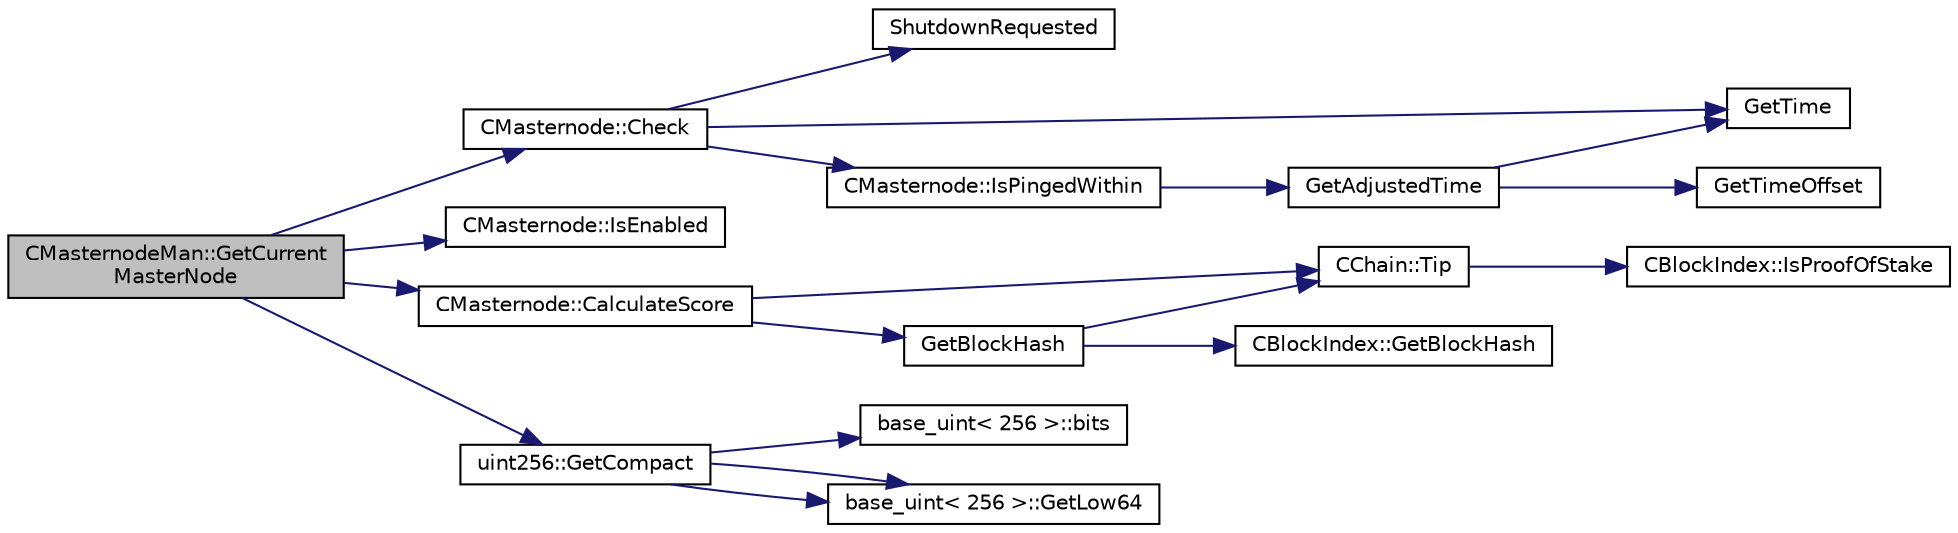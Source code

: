 digraph "CMasternodeMan::GetCurrentMasterNode"
{
  edge [fontname="Helvetica",fontsize="10",labelfontname="Helvetica",labelfontsize="10"];
  node [fontname="Helvetica",fontsize="10",shape=record];
  rankdir="LR";
  Node191 [label="CMasternodeMan::GetCurrent\lMasterNode",height=0.2,width=0.4,color="black", fillcolor="grey75", style="filled", fontcolor="black"];
  Node191 -> Node192 [color="midnightblue",fontsize="10",style="solid",fontname="Helvetica"];
  Node192 [label="CMasternode::Check",height=0.2,width=0.4,color="black", fillcolor="white", style="filled",URL="$class_c_masternode.html#aa5892c0b8ec6d2a05cbb081cb1e0aa3c"];
  Node192 -> Node193 [color="midnightblue",fontsize="10",style="solid",fontname="Helvetica"];
  Node193 [label="ShutdownRequested",height=0.2,width=0.4,color="black", fillcolor="white", style="filled",URL="$init_8cpp.html#a6f201ca9fe6b594f1985c12b4482ea5a"];
  Node192 -> Node194 [color="midnightblue",fontsize="10",style="solid",fontname="Helvetica"];
  Node194 [label="GetTime",height=0.2,width=0.4,color="black", fillcolor="white", style="filled",URL="$utiltime_8cpp.html#a46fac5fba8ba905b5f9acb364f5d8c6f",tooltip="For unit testing. "];
  Node192 -> Node195 [color="midnightblue",fontsize="10",style="solid",fontname="Helvetica"];
  Node195 [label="CMasternode::IsPingedWithin",height=0.2,width=0.4,color="black", fillcolor="white", style="filled",URL="$class_c_masternode.html#ab4d54c22f0e31b0d2ee111c6b11d7e72"];
  Node195 -> Node196 [color="midnightblue",fontsize="10",style="solid",fontname="Helvetica"];
  Node196 [label="GetAdjustedTime",height=0.2,width=0.4,color="black", fillcolor="white", style="filled",URL="$timedata_8cpp.html#a09f81b9c7650f898cf3cf305b87547e6"];
  Node196 -> Node194 [color="midnightblue",fontsize="10",style="solid",fontname="Helvetica"];
  Node196 -> Node197 [color="midnightblue",fontsize="10",style="solid",fontname="Helvetica"];
  Node197 [label="GetTimeOffset",height=0.2,width=0.4,color="black", fillcolor="white", style="filled",URL="$timedata_8cpp.html#a50ca5344c75631267633f15cfe5e983e",tooltip="\"Never go to sea with two chronometers; take one or three.\" Our three time sources are: ..."];
  Node191 -> Node198 [color="midnightblue",fontsize="10",style="solid",fontname="Helvetica"];
  Node198 [label="CMasternode::IsEnabled",height=0.2,width=0.4,color="black", fillcolor="white", style="filled",URL="$class_c_masternode.html#a08782379f6ba10e9087b39f0cef19bce"];
  Node191 -> Node199 [color="midnightblue",fontsize="10",style="solid",fontname="Helvetica"];
  Node199 [label="CMasternode::CalculateScore",height=0.2,width=0.4,color="black", fillcolor="white", style="filled",URL="$class_c_masternode.html#a5193b7bca7224b39c455ddd39f0846f3"];
  Node199 -> Node200 [color="midnightblue",fontsize="10",style="solid",fontname="Helvetica"];
  Node200 [label="CChain::Tip",height=0.2,width=0.4,color="black", fillcolor="white", style="filled",URL="$class_c_chain.html#a40ccefec14f8f3195c08c827af8cf412",tooltip="Returns the index entry for the tip of this chain, or NULL if none. "];
  Node200 -> Node201 [color="midnightblue",fontsize="10",style="solid",fontname="Helvetica"];
  Node201 [label="CBlockIndex::IsProofOfStake",height=0.2,width=0.4,color="black", fillcolor="white", style="filled",URL="$class_c_block_index.html#a2438a891e9d43821c0d99e1bdac56fde"];
  Node199 -> Node202 [color="midnightblue",fontsize="10",style="solid",fontname="Helvetica"];
  Node202 [label="GetBlockHash",height=0.2,width=0.4,color="black", fillcolor="white", style="filled",URL="$masternode_8cpp.html#a32f5cbabfc2bd53c2f2daedf122a83cb"];
  Node202 -> Node200 [color="midnightblue",fontsize="10",style="solid",fontname="Helvetica"];
  Node202 -> Node203 [color="midnightblue",fontsize="10",style="solid",fontname="Helvetica"];
  Node203 [label="CBlockIndex::GetBlockHash",height=0.2,width=0.4,color="black", fillcolor="white", style="filled",URL="$class_c_block_index.html#a98490a2788c65cdd6ae9002b004dd74c"];
  Node191 -> Node204 [color="midnightblue",fontsize="10",style="solid",fontname="Helvetica"];
  Node204 [label="uint256::GetCompact",height=0.2,width=0.4,color="black", fillcolor="white", style="filled",URL="$classuint256.html#a62d6d46078edb8cdb742e2430a3b1998"];
  Node204 -> Node205 [color="midnightblue",fontsize="10",style="solid",fontname="Helvetica"];
  Node205 [label="base_uint\< 256 \>::bits",height=0.2,width=0.4,color="black", fillcolor="white", style="filled",URL="$classbase__uint.html#afe1eacc0b592cf184ac8ee0446997fbe",tooltip="Returns the position of the highest bit set plus one, or zero if the value is zero. "];
  Node204 -> Node206 [color="midnightblue",fontsize="10",style="solid",fontname="Helvetica"];
  Node206 [label="base_uint\< 256 \>::GetLow64",height=0.2,width=0.4,color="black", fillcolor="white", style="filled",URL="$classbase__uint.html#ad8dbf3216dd15a64f1598344ad7a71ea"];
  Node204 -> Node206 [color="midnightblue",fontsize="10",style="solid",fontname="Helvetica"];
}
